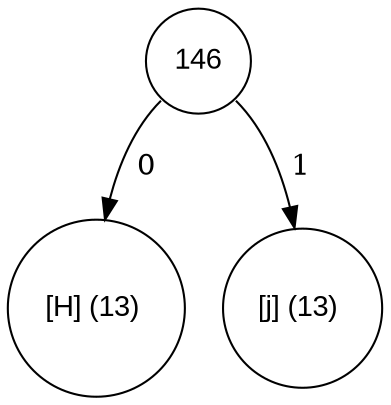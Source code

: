 digraph tree {
	node [fontname="Arial", shape="circle", width=0.5]; 

146:sw -> 72 [label = " 0"]; 
72 [label = "[H] (13) "]; 
146:se -> 106 [label = " 1"]; 
106 [label = "[j] (13) "]; 
}
